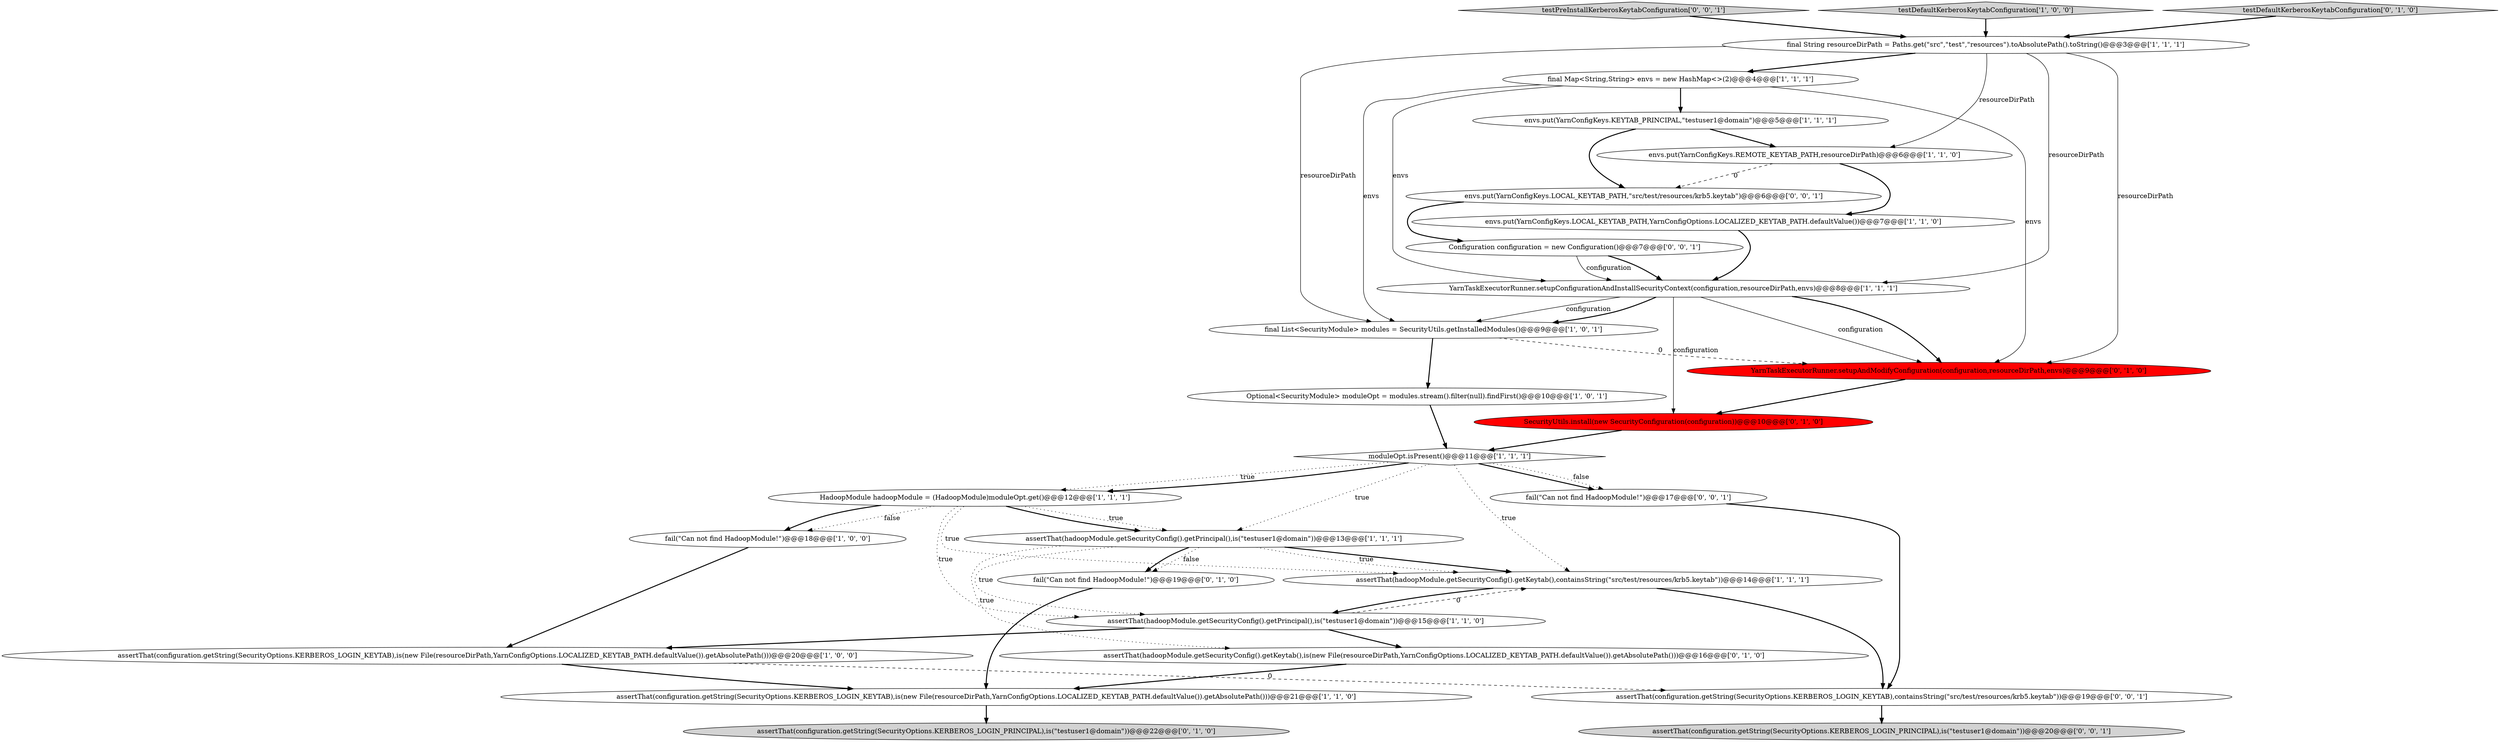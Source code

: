 digraph {
14 [style = filled, label = "fail(\"Can not find HadoopModule!\")@@@18@@@['1', '0', '0']", fillcolor = white, shape = ellipse image = "AAA0AAABBB1BBB"];
7 [style = filled, label = "envs.put(YarnConfigKeys.LOCAL_KEYTAB_PATH,YarnConfigOptions.LOCALIZED_KEYTAB_PATH.defaultValue())@@@7@@@['1', '1', '0']", fillcolor = white, shape = ellipse image = "AAA0AAABBB1BBB"];
25 [style = filled, label = "testPreInstallKerberosKeytabConfiguration['0', '0', '1']", fillcolor = lightgray, shape = diamond image = "AAA0AAABBB3BBB"];
1 [style = filled, label = "assertThat(hadoopModule.getSecurityConfig().getPrincipal(),is(\"testuser1@domain\"))@@@13@@@['1', '1', '1']", fillcolor = white, shape = ellipse image = "AAA0AAABBB1BBB"];
2 [style = filled, label = "assertThat(hadoopModule.getSecurityConfig().getKeytab(),containsString(\"src/test/resources/krb5.keytab\"))@@@14@@@['1', '1', '1']", fillcolor = white, shape = ellipse image = "AAA0AAABBB1BBB"];
19 [style = filled, label = "assertThat(hadoopModule.getSecurityConfig().getKeytab(),is(new File(resourceDirPath,YarnConfigOptions.LOCALIZED_KEYTAB_PATH.defaultValue()).getAbsolutePath()))@@@16@@@['0', '1', '0']", fillcolor = white, shape = ellipse image = "AAA0AAABBB2BBB"];
15 [style = filled, label = "envs.put(YarnConfigKeys.KEYTAB_PRINCIPAL,\"testuser1@domain\")@@@5@@@['1', '1', '1']", fillcolor = white, shape = ellipse image = "AAA0AAABBB1BBB"];
6 [style = filled, label = "final Map<String,String> envs = new HashMap<>(2)@@@4@@@['1', '1', '1']", fillcolor = white, shape = ellipse image = "AAA0AAABBB1BBB"];
11 [style = filled, label = "assertThat(hadoopModule.getSecurityConfig().getPrincipal(),is(\"testuser1@domain\"))@@@15@@@['1', '1', '0']", fillcolor = white, shape = ellipse image = "AAA0AAABBB1BBB"];
0 [style = filled, label = "final String resourceDirPath = Paths.get(\"src\",\"test\",\"resources\").toAbsolutePath().toString()@@@3@@@['1', '1', '1']", fillcolor = white, shape = ellipse image = "AAA0AAABBB1BBB"];
10 [style = filled, label = "envs.put(YarnConfigKeys.REMOTE_KEYTAB_PATH,resourceDirPath)@@@6@@@['1', '1', '0']", fillcolor = white, shape = ellipse image = "AAA0AAABBB1BBB"];
17 [style = filled, label = "fail(\"Can not find HadoopModule!\")@@@19@@@['0', '1', '0']", fillcolor = white, shape = ellipse image = "AAA0AAABBB2BBB"];
3 [style = filled, label = "testDefaultKerberosKeytabConfiguration['1', '0', '0']", fillcolor = lightgray, shape = diamond image = "AAA0AAABBB1BBB"];
27 [style = filled, label = "Configuration configuration = new Configuration()@@@7@@@['0', '0', '1']", fillcolor = white, shape = ellipse image = "AAA0AAABBB3BBB"];
22 [style = filled, label = "assertThat(configuration.getString(SecurityOptions.KERBEROS_LOGIN_PRINCIPAL),is(\"testuser1@domain\"))@@@22@@@['0', '1', '0']", fillcolor = lightgray, shape = ellipse image = "AAA0AAABBB2BBB"];
23 [style = filled, label = "fail(\"Can not find HadoopModule!\")@@@17@@@['0', '0', '1']", fillcolor = white, shape = ellipse image = "AAA0AAABBB3BBB"];
28 [style = filled, label = "envs.put(YarnConfigKeys.LOCAL_KEYTAB_PATH,\"src/test/resources/krb5.keytab\")@@@6@@@['0', '0', '1']", fillcolor = white, shape = ellipse image = "AAA0AAABBB3BBB"];
12 [style = filled, label = "HadoopModule hadoopModule = (HadoopModule)moduleOpt.get()@@@12@@@['1', '1', '1']", fillcolor = white, shape = ellipse image = "AAA0AAABBB1BBB"];
18 [style = filled, label = "YarnTaskExecutorRunner.setupAndModifyConfiguration(configuration,resourceDirPath,envs)@@@9@@@['0', '1', '0']", fillcolor = red, shape = ellipse image = "AAA1AAABBB2BBB"];
5 [style = filled, label = "Optional<SecurityModule> moduleOpt = modules.stream().filter(null).findFirst()@@@10@@@['1', '0', '1']", fillcolor = white, shape = ellipse image = "AAA0AAABBB1BBB"];
21 [style = filled, label = "testDefaultKerberosKeytabConfiguration['0', '1', '0']", fillcolor = lightgray, shape = diamond image = "AAA0AAABBB2BBB"];
16 [style = filled, label = "moduleOpt.isPresent()@@@11@@@['1', '1', '1']", fillcolor = white, shape = diamond image = "AAA0AAABBB1BBB"];
9 [style = filled, label = "YarnTaskExecutorRunner.setupConfigurationAndInstallSecurityContext(configuration,resourceDirPath,envs)@@@8@@@['1', '1', '1']", fillcolor = white, shape = ellipse image = "AAA0AAABBB1BBB"];
13 [style = filled, label = "final List<SecurityModule> modules = SecurityUtils.getInstalledModules()@@@9@@@['1', '0', '1']", fillcolor = white, shape = ellipse image = "AAA0AAABBB1BBB"];
20 [style = filled, label = "SecurityUtils.install(new SecurityConfiguration(configuration))@@@10@@@['0', '1', '0']", fillcolor = red, shape = ellipse image = "AAA1AAABBB2BBB"];
26 [style = filled, label = "assertThat(configuration.getString(SecurityOptions.KERBEROS_LOGIN_KEYTAB),containsString(\"src/test/resources/krb5.keytab\"))@@@19@@@['0', '0', '1']", fillcolor = white, shape = ellipse image = "AAA0AAABBB3BBB"];
24 [style = filled, label = "assertThat(configuration.getString(SecurityOptions.KERBEROS_LOGIN_PRINCIPAL),is(\"testuser1@domain\"))@@@20@@@['0', '0', '1']", fillcolor = lightgray, shape = ellipse image = "AAA0AAABBB3BBB"];
4 [style = filled, label = "assertThat(configuration.getString(SecurityOptions.KERBEROS_LOGIN_KEYTAB),is(new File(resourceDirPath,YarnConfigOptions.LOCALIZED_KEYTAB_PATH.defaultValue()).getAbsolutePath()))@@@21@@@['1', '1', '0']", fillcolor = white, shape = ellipse image = "AAA0AAABBB1BBB"];
8 [style = filled, label = "assertThat(configuration.getString(SecurityOptions.KERBEROS_LOGIN_KEYTAB),is(new File(resourceDirPath,YarnConfigOptions.LOCALIZED_KEYTAB_PATH.defaultValue()).getAbsolutePath()))@@@20@@@['1', '0', '0']", fillcolor = white, shape = ellipse image = "AAA0AAABBB1BBB"];
25->0 [style = bold, label=""];
15->10 [style = bold, label=""];
2->26 [style = bold, label=""];
16->12 [style = dotted, label="true"];
0->9 [style = solid, label="resourceDirPath"];
16->2 [style = dotted, label="true"];
21->0 [style = bold, label=""];
1->17 [style = dotted, label="false"];
0->6 [style = bold, label=""];
6->9 [style = solid, label="envs"];
1->11 [style = dotted, label="true"];
27->9 [style = bold, label=""];
12->2 [style = dotted, label="true"];
23->26 [style = bold, label=""];
12->1 [style = dotted, label="true"];
10->28 [style = dashed, label="0"];
6->18 [style = solid, label="envs"];
11->2 [style = dashed, label="0"];
16->23 [style = bold, label=""];
11->19 [style = bold, label=""];
16->23 [style = dotted, label="false"];
26->24 [style = bold, label=""];
12->1 [style = bold, label=""];
0->18 [style = solid, label="resourceDirPath"];
10->7 [style = bold, label=""];
9->20 [style = solid, label="configuration"];
1->19 [style = dotted, label="true"];
0->13 [style = solid, label="resourceDirPath"];
3->0 [style = bold, label=""];
6->15 [style = bold, label=""];
1->17 [style = bold, label=""];
12->11 [style = dotted, label="true"];
5->16 [style = bold, label=""];
7->9 [style = bold, label=""];
9->18 [style = solid, label="configuration"];
18->20 [style = bold, label=""];
27->9 [style = solid, label="configuration"];
9->18 [style = bold, label=""];
20->16 [style = bold, label=""];
6->13 [style = solid, label="envs"];
9->13 [style = solid, label="configuration"];
15->28 [style = bold, label=""];
16->1 [style = dotted, label="true"];
0->10 [style = solid, label="resourceDirPath"];
12->14 [style = bold, label=""];
13->5 [style = bold, label=""];
11->8 [style = bold, label=""];
1->2 [style = bold, label=""];
14->8 [style = bold, label=""];
19->4 [style = bold, label=""];
28->27 [style = bold, label=""];
8->4 [style = bold, label=""];
13->18 [style = dashed, label="0"];
1->2 [style = dotted, label="true"];
12->14 [style = dotted, label="false"];
16->12 [style = bold, label=""];
4->22 [style = bold, label=""];
2->11 [style = bold, label=""];
17->4 [style = bold, label=""];
9->13 [style = bold, label=""];
8->26 [style = dashed, label="0"];
}
